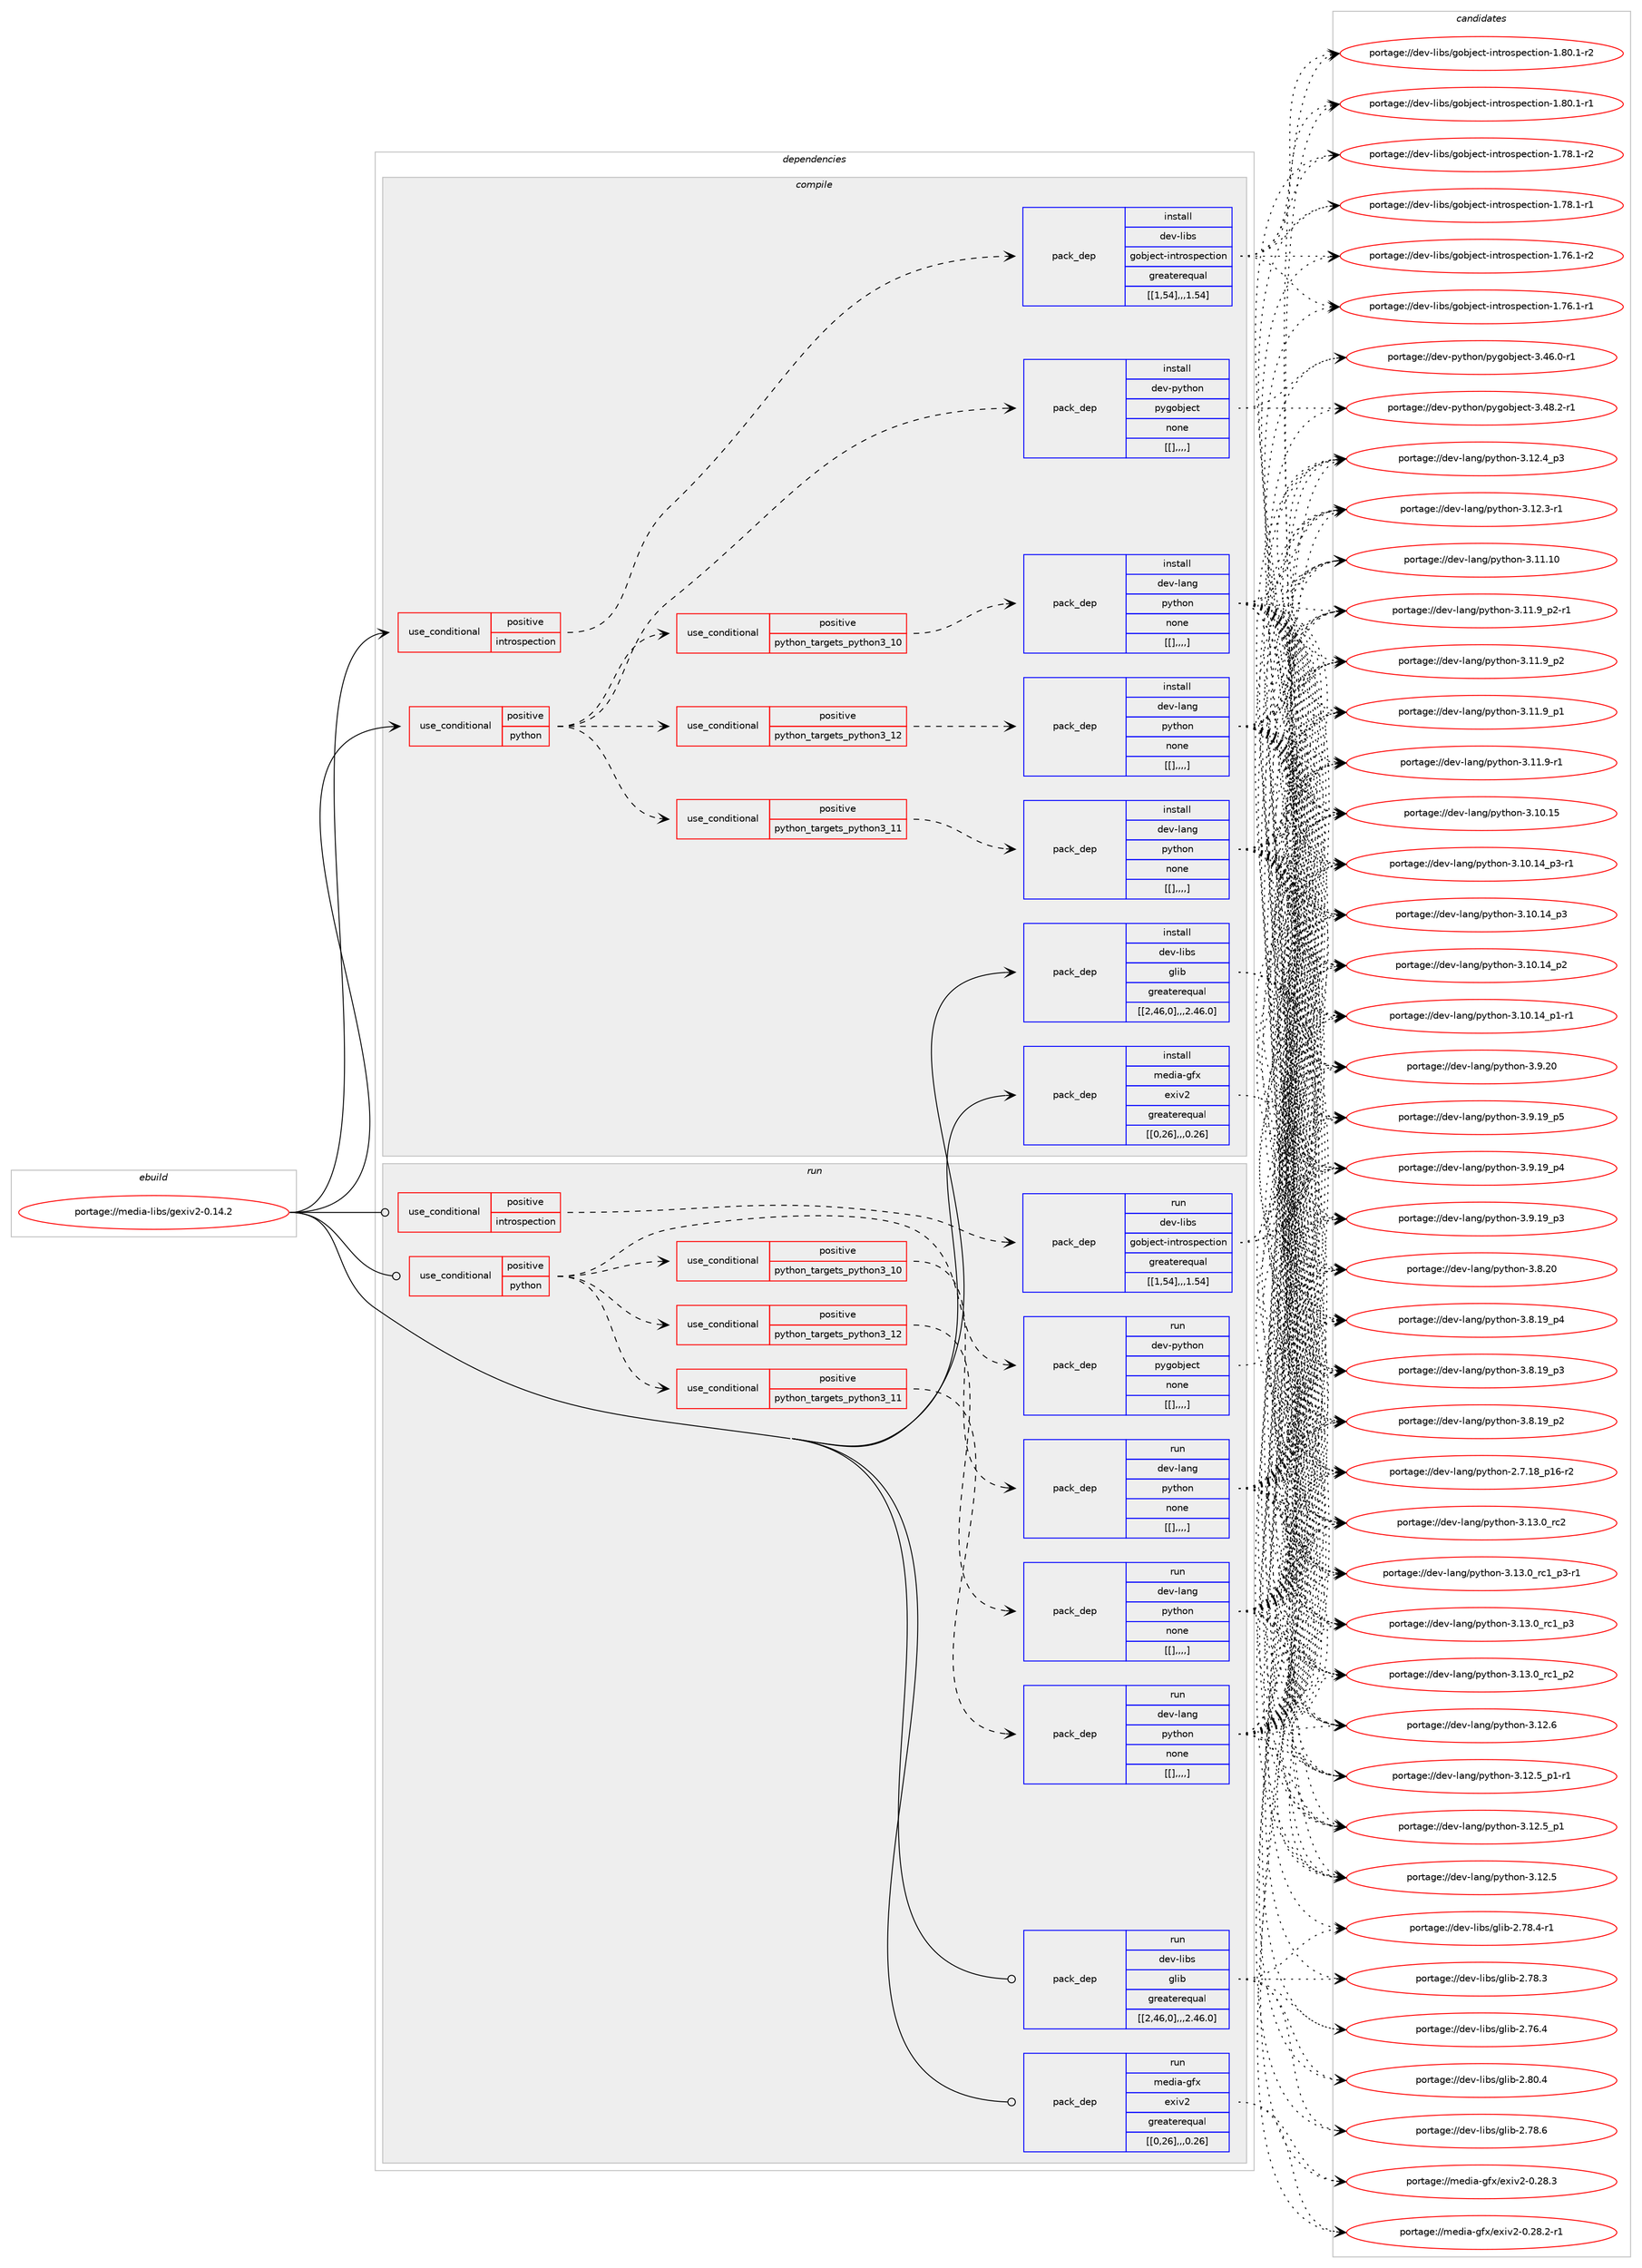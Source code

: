 digraph prolog {

# *************
# Graph options
# *************

newrank=true;
concentrate=true;
compound=true;
graph [rankdir=LR,fontname=Helvetica,fontsize=10,ranksep=1.5];#, ranksep=2.5, nodesep=0.2];
edge  [arrowhead=vee];
node  [fontname=Helvetica,fontsize=10];

# **********
# The ebuild
# **********

subgraph cluster_leftcol {
color=gray;
label=<<i>ebuild</i>>;
id [label="portage://media-libs/gexiv2-0.14.2", color=red, width=4, href="../media-libs/gexiv2-0.14.2.svg"];
}

# ****************
# The dependencies
# ****************

subgraph cluster_midcol {
color=gray;
label=<<i>dependencies</i>>;
subgraph cluster_compile {
fillcolor="#eeeeee";
style=filled;
label=<<i>compile</i>>;
subgraph cond78211 {
dependency313059 [label=<<TABLE BORDER="0" CELLBORDER="1" CELLSPACING="0" CELLPADDING="4"><TR><TD ROWSPAN="3" CELLPADDING="10">use_conditional</TD></TR><TR><TD>positive</TD></TR><TR><TD>introspection</TD></TR></TABLE>>, shape=none, color=red];
subgraph pack232325 {
dependency313060 [label=<<TABLE BORDER="0" CELLBORDER="1" CELLSPACING="0" CELLPADDING="4" WIDTH="220"><TR><TD ROWSPAN="6" CELLPADDING="30">pack_dep</TD></TR><TR><TD WIDTH="110">install</TD></TR><TR><TD>dev-libs</TD></TR><TR><TD>gobject-introspection</TD></TR><TR><TD>greaterequal</TD></TR><TR><TD>[[1,54],,,1.54]</TD></TR></TABLE>>, shape=none, color=blue];
}
dependency313059:e -> dependency313060:w [weight=20,style="dashed",arrowhead="vee"];
}
id:e -> dependency313059:w [weight=20,style="solid",arrowhead="vee"];
subgraph cond78212 {
dependency313061 [label=<<TABLE BORDER="0" CELLBORDER="1" CELLSPACING="0" CELLPADDING="4"><TR><TD ROWSPAN="3" CELLPADDING="10">use_conditional</TD></TR><TR><TD>positive</TD></TR><TR><TD>python</TD></TR></TABLE>>, shape=none, color=red];
subgraph cond78213 {
dependency313062 [label=<<TABLE BORDER="0" CELLBORDER="1" CELLSPACING="0" CELLPADDING="4"><TR><TD ROWSPAN="3" CELLPADDING="10">use_conditional</TD></TR><TR><TD>positive</TD></TR><TR><TD>python_targets_python3_10</TD></TR></TABLE>>, shape=none, color=red];
subgraph pack232326 {
dependency313063 [label=<<TABLE BORDER="0" CELLBORDER="1" CELLSPACING="0" CELLPADDING="4" WIDTH="220"><TR><TD ROWSPAN="6" CELLPADDING="30">pack_dep</TD></TR><TR><TD WIDTH="110">install</TD></TR><TR><TD>dev-lang</TD></TR><TR><TD>python</TD></TR><TR><TD>none</TD></TR><TR><TD>[[],,,,]</TD></TR></TABLE>>, shape=none, color=blue];
}
dependency313062:e -> dependency313063:w [weight=20,style="dashed",arrowhead="vee"];
}
dependency313061:e -> dependency313062:w [weight=20,style="dashed",arrowhead="vee"];
subgraph cond78214 {
dependency313064 [label=<<TABLE BORDER="0" CELLBORDER="1" CELLSPACING="0" CELLPADDING="4"><TR><TD ROWSPAN="3" CELLPADDING="10">use_conditional</TD></TR><TR><TD>positive</TD></TR><TR><TD>python_targets_python3_11</TD></TR></TABLE>>, shape=none, color=red];
subgraph pack232327 {
dependency313065 [label=<<TABLE BORDER="0" CELLBORDER="1" CELLSPACING="0" CELLPADDING="4" WIDTH="220"><TR><TD ROWSPAN="6" CELLPADDING="30">pack_dep</TD></TR><TR><TD WIDTH="110">install</TD></TR><TR><TD>dev-lang</TD></TR><TR><TD>python</TD></TR><TR><TD>none</TD></TR><TR><TD>[[],,,,]</TD></TR></TABLE>>, shape=none, color=blue];
}
dependency313064:e -> dependency313065:w [weight=20,style="dashed",arrowhead="vee"];
}
dependency313061:e -> dependency313064:w [weight=20,style="dashed",arrowhead="vee"];
subgraph cond78215 {
dependency313066 [label=<<TABLE BORDER="0" CELLBORDER="1" CELLSPACING="0" CELLPADDING="4"><TR><TD ROWSPAN="3" CELLPADDING="10">use_conditional</TD></TR><TR><TD>positive</TD></TR><TR><TD>python_targets_python3_12</TD></TR></TABLE>>, shape=none, color=red];
subgraph pack232328 {
dependency313067 [label=<<TABLE BORDER="0" CELLBORDER="1" CELLSPACING="0" CELLPADDING="4" WIDTH="220"><TR><TD ROWSPAN="6" CELLPADDING="30">pack_dep</TD></TR><TR><TD WIDTH="110">install</TD></TR><TR><TD>dev-lang</TD></TR><TR><TD>python</TD></TR><TR><TD>none</TD></TR><TR><TD>[[],,,,]</TD></TR></TABLE>>, shape=none, color=blue];
}
dependency313066:e -> dependency313067:w [weight=20,style="dashed",arrowhead="vee"];
}
dependency313061:e -> dependency313066:w [weight=20,style="dashed",arrowhead="vee"];
subgraph pack232329 {
dependency313068 [label=<<TABLE BORDER="0" CELLBORDER="1" CELLSPACING="0" CELLPADDING="4" WIDTH="220"><TR><TD ROWSPAN="6" CELLPADDING="30">pack_dep</TD></TR><TR><TD WIDTH="110">install</TD></TR><TR><TD>dev-python</TD></TR><TR><TD>pygobject</TD></TR><TR><TD>none</TD></TR><TR><TD>[[],,,,]</TD></TR></TABLE>>, shape=none, color=blue];
}
dependency313061:e -> dependency313068:w [weight=20,style="dashed",arrowhead="vee"];
}
id:e -> dependency313061:w [weight=20,style="solid",arrowhead="vee"];
subgraph pack232330 {
dependency313069 [label=<<TABLE BORDER="0" CELLBORDER="1" CELLSPACING="0" CELLPADDING="4" WIDTH="220"><TR><TD ROWSPAN="6" CELLPADDING="30">pack_dep</TD></TR><TR><TD WIDTH="110">install</TD></TR><TR><TD>dev-libs</TD></TR><TR><TD>glib</TD></TR><TR><TD>greaterequal</TD></TR><TR><TD>[[2,46,0],,,2.46.0]</TD></TR></TABLE>>, shape=none, color=blue];
}
id:e -> dependency313069:w [weight=20,style="solid",arrowhead="vee"];
subgraph pack232331 {
dependency313070 [label=<<TABLE BORDER="0" CELLBORDER="1" CELLSPACING="0" CELLPADDING="4" WIDTH="220"><TR><TD ROWSPAN="6" CELLPADDING="30">pack_dep</TD></TR><TR><TD WIDTH="110">install</TD></TR><TR><TD>media-gfx</TD></TR><TR><TD>exiv2</TD></TR><TR><TD>greaterequal</TD></TR><TR><TD>[[0,26],,,0.26]</TD></TR></TABLE>>, shape=none, color=blue];
}
id:e -> dependency313070:w [weight=20,style="solid",arrowhead="vee"];
}
subgraph cluster_compileandrun {
fillcolor="#eeeeee";
style=filled;
label=<<i>compile and run</i>>;
}
subgraph cluster_run {
fillcolor="#eeeeee";
style=filled;
label=<<i>run</i>>;
subgraph cond78216 {
dependency313071 [label=<<TABLE BORDER="0" CELLBORDER="1" CELLSPACING="0" CELLPADDING="4"><TR><TD ROWSPAN="3" CELLPADDING="10">use_conditional</TD></TR><TR><TD>positive</TD></TR><TR><TD>introspection</TD></TR></TABLE>>, shape=none, color=red];
subgraph pack232332 {
dependency313072 [label=<<TABLE BORDER="0" CELLBORDER="1" CELLSPACING="0" CELLPADDING="4" WIDTH="220"><TR><TD ROWSPAN="6" CELLPADDING="30">pack_dep</TD></TR><TR><TD WIDTH="110">run</TD></TR><TR><TD>dev-libs</TD></TR><TR><TD>gobject-introspection</TD></TR><TR><TD>greaterequal</TD></TR><TR><TD>[[1,54],,,1.54]</TD></TR></TABLE>>, shape=none, color=blue];
}
dependency313071:e -> dependency313072:w [weight=20,style="dashed",arrowhead="vee"];
}
id:e -> dependency313071:w [weight=20,style="solid",arrowhead="odot"];
subgraph cond78217 {
dependency313073 [label=<<TABLE BORDER="0" CELLBORDER="1" CELLSPACING="0" CELLPADDING="4"><TR><TD ROWSPAN="3" CELLPADDING="10">use_conditional</TD></TR><TR><TD>positive</TD></TR><TR><TD>python</TD></TR></TABLE>>, shape=none, color=red];
subgraph cond78218 {
dependency313074 [label=<<TABLE BORDER="0" CELLBORDER="1" CELLSPACING="0" CELLPADDING="4"><TR><TD ROWSPAN="3" CELLPADDING="10">use_conditional</TD></TR><TR><TD>positive</TD></TR><TR><TD>python_targets_python3_10</TD></TR></TABLE>>, shape=none, color=red];
subgraph pack232333 {
dependency313075 [label=<<TABLE BORDER="0" CELLBORDER="1" CELLSPACING="0" CELLPADDING="4" WIDTH="220"><TR><TD ROWSPAN="6" CELLPADDING="30">pack_dep</TD></TR><TR><TD WIDTH="110">run</TD></TR><TR><TD>dev-lang</TD></TR><TR><TD>python</TD></TR><TR><TD>none</TD></TR><TR><TD>[[],,,,]</TD></TR></TABLE>>, shape=none, color=blue];
}
dependency313074:e -> dependency313075:w [weight=20,style="dashed",arrowhead="vee"];
}
dependency313073:e -> dependency313074:w [weight=20,style="dashed",arrowhead="vee"];
subgraph cond78219 {
dependency313076 [label=<<TABLE BORDER="0" CELLBORDER="1" CELLSPACING="0" CELLPADDING="4"><TR><TD ROWSPAN="3" CELLPADDING="10">use_conditional</TD></TR><TR><TD>positive</TD></TR><TR><TD>python_targets_python3_11</TD></TR></TABLE>>, shape=none, color=red];
subgraph pack232334 {
dependency313077 [label=<<TABLE BORDER="0" CELLBORDER="1" CELLSPACING="0" CELLPADDING="4" WIDTH="220"><TR><TD ROWSPAN="6" CELLPADDING="30">pack_dep</TD></TR><TR><TD WIDTH="110">run</TD></TR><TR><TD>dev-lang</TD></TR><TR><TD>python</TD></TR><TR><TD>none</TD></TR><TR><TD>[[],,,,]</TD></TR></TABLE>>, shape=none, color=blue];
}
dependency313076:e -> dependency313077:w [weight=20,style="dashed",arrowhead="vee"];
}
dependency313073:e -> dependency313076:w [weight=20,style="dashed",arrowhead="vee"];
subgraph cond78220 {
dependency313078 [label=<<TABLE BORDER="0" CELLBORDER="1" CELLSPACING="0" CELLPADDING="4"><TR><TD ROWSPAN="3" CELLPADDING="10">use_conditional</TD></TR><TR><TD>positive</TD></TR><TR><TD>python_targets_python3_12</TD></TR></TABLE>>, shape=none, color=red];
subgraph pack232335 {
dependency313079 [label=<<TABLE BORDER="0" CELLBORDER="1" CELLSPACING="0" CELLPADDING="4" WIDTH="220"><TR><TD ROWSPAN="6" CELLPADDING="30">pack_dep</TD></TR><TR><TD WIDTH="110">run</TD></TR><TR><TD>dev-lang</TD></TR><TR><TD>python</TD></TR><TR><TD>none</TD></TR><TR><TD>[[],,,,]</TD></TR></TABLE>>, shape=none, color=blue];
}
dependency313078:e -> dependency313079:w [weight=20,style="dashed",arrowhead="vee"];
}
dependency313073:e -> dependency313078:w [weight=20,style="dashed",arrowhead="vee"];
subgraph pack232336 {
dependency313080 [label=<<TABLE BORDER="0" CELLBORDER="1" CELLSPACING="0" CELLPADDING="4" WIDTH="220"><TR><TD ROWSPAN="6" CELLPADDING="30">pack_dep</TD></TR><TR><TD WIDTH="110">run</TD></TR><TR><TD>dev-python</TD></TR><TR><TD>pygobject</TD></TR><TR><TD>none</TD></TR><TR><TD>[[],,,,]</TD></TR></TABLE>>, shape=none, color=blue];
}
dependency313073:e -> dependency313080:w [weight=20,style="dashed",arrowhead="vee"];
}
id:e -> dependency313073:w [weight=20,style="solid",arrowhead="odot"];
subgraph pack232337 {
dependency313081 [label=<<TABLE BORDER="0" CELLBORDER="1" CELLSPACING="0" CELLPADDING="4" WIDTH="220"><TR><TD ROWSPAN="6" CELLPADDING="30">pack_dep</TD></TR><TR><TD WIDTH="110">run</TD></TR><TR><TD>dev-libs</TD></TR><TR><TD>glib</TD></TR><TR><TD>greaterequal</TD></TR><TR><TD>[[2,46,0],,,2.46.0]</TD></TR></TABLE>>, shape=none, color=blue];
}
id:e -> dependency313081:w [weight=20,style="solid",arrowhead="odot"];
subgraph pack232338 {
dependency313082 [label=<<TABLE BORDER="0" CELLBORDER="1" CELLSPACING="0" CELLPADDING="4" WIDTH="220"><TR><TD ROWSPAN="6" CELLPADDING="30">pack_dep</TD></TR><TR><TD WIDTH="110">run</TD></TR><TR><TD>media-gfx</TD></TR><TR><TD>exiv2</TD></TR><TR><TD>greaterequal</TD></TR><TR><TD>[[0,26],,,0.26]</TD></TR></TABLE>>, shape=none, color=blue];
}
id:e -> dependency313082:w [weight=20,style="solid",arrowhead="odot"];
}
}

# **************
# The candidates
# **************

subgraph cluster_choices {
rank=same;
color=gray;
label=<<i>candidates</i>>;

subgraph choice232325 {
color=black;
nodesep=1;
choice10010111845108105981154710311198106101991164510511011611411111511210199116105111110454946564846494511450 [label="portage://dev-libs/gobject-introspection-1.80.1-r2", color=red, width=4,href="../dev-libs/gobject-introspection-1.80.1-r2.svg"];
choice10010111845108105981154710311198106101991164510511011611411111511210199116105111110454946564846494511449 [label="portage://dev-libs/gobject-introspection-1.80.1-r1", color=red, width=4,href="../dev-libs/gobject-introspection-1.80.1-r1.svg"];
choice10010111845108105981154710311198106101991164510511011611411111511210199116105111110454946555646494511450 [label="portage://dev-libs/gobject-introspection-1.78.1-r2", color=red, width=4,href="../dev-libs/gobject-introspection-1.78.1-r2.svg"];
choice10010111845108105981154710311198106101991164510511011611411111511210199116105111110454946555646494511449 [label="portage://dev-libs/gobject-introspection-1.78.1-r1", color=red, width=4,href="../dev-libs/gobject-introspection-1.78.1-r1.svg"];
choice10010111845108105981154710311198106101991164510511011611411111511210199116105111110454946555446494511450 [label="portage://dev-libs/gobject-introspection-1.76.1-r2", color=red, width=4,href="../dev-libs/gobject-introspection-1.76.1-r2.svg"];
choice10010111845108105981154710311198106101991164510511011611411111511210199116105111110454946555446494511449 [label="portage://dev-libs/gobject-introspection-1.76.1-r1", color=red, width=4,href="../dev-libs/gobject-introspection-1.76.1-r1.svg"];
dependency313060:e -> choice10010111845108105981154710311198106101991164510511011611411111511210199116105111110454946564846494511450:w [style=dotted,weight="100"];
dependency313060:e -> choice10010111845108105981154710311198106101991164510511011611411111511210199116105111110454946564846494511449:w [style=dotted,weight="100"];
dependency313060:e -> choice10010111845108105981154710311198106101991164510511011611411111511210199116105111110454946555646494511450:w [style=dotted,weight="100"];
dependency313060:e -> choice10010111845108105981154710311198106101991164510511011611411111511210199116105111110454946555646494511449:w [style=dotted,weight="100"];
dependency313060:e -> choice10010111845108105981154710311198106101991164510511011611411111511210199116105111110454946555446494511450:w [style=dotted,weight="100"];
dependency313060:e -> choice10010111845108105981154710311198106101991164510511011611411111511210199116105111110454946555446494511449:w [style=dotted,weight="100"];
}
subgraph choice232326 {
color=black;
nodesep=1;
choice10010111845108971101034711212111610411111045514649514648951149950 [label="portage://dev-lang/python-3.13.0_rc2", color=red, width=4,href="../dev-lang/python-3.13.0_rc2.svg"];
choice1001011184510897110103471121211161041111104551464951464895114994995112514511449 [label="portage://dev-lang/python-3.13.0_rc1_p3-r1", color=red, width=4,href="../dev-lang/python-3.13.0_rc1_p3-r1.svg"];
choice100101118451089711010347112121116104111110455146495146489511499499511251 [label="portage://dev-lang/python-3.13.0_rc1_p3", color=red, width=4,href="../dev-lang/python-3.13.0_rc1_p3.svg"];
choice100101118451089711010347112121116104111110455146495146489511499499511250 [label="portage://dev-lang/python-3.13.0_rc1_p2", color=red, width=4,href="../dev-lang/python-3.13.0_rc1_p2.svg"];
choice10010111845108971101034711212111610411111045514649504654 [label="portage://dev-lang/python-3.12.6", color=red, width=4,href="../dev-lang/python-3.12.6.svg"];
choice1001011184510897110103471121211161041111104551464950465395112494511449 [label="portage://dev-lang/python-3.12.5_p1-r1", color=red, width=4,href="../dev-lang/python-3.12.5_p1-r1.svg"];
choice100101118451089711010347112121116104111110455146495046539511249 [label="portage://dev-lang/python-3.12.5_p1", color=red, width=4,href="../dev-lang/python-3.12.5_p1.svg"];
choice10010111845108971101034711212111610411111045514649504653 [label="portage://dev-lang/python-3.12.5", color=red, width=4,href="../dev-lang/python-3.12.5.svg"];
choice100101118451089711010347112121116104111110455146495046529511251 [label="portage://dev-lang/python-3.12.4_p3", color=red, width=4,href="../dev-lang/python-3.12.4_p3.svg"];
choice100101118451089711010347112121116104111110455146495046514511449 [label="portage://dev-lang/python-3.12.3-r1", color=red, width=4,href="../dev-lang/python-3.12.3-r1.svg"];
choice1001011184510897110103471121211161041111104551464949464948 [label="portage://dev-lang/python-3.11.10", color=red, width=4,href="../dev-lang/python-3.11.10.svg"];
choice1001011184510897110103471121211161041111104551464949465795112504511449 [label="portage://dev-lang/python-3.11.9_p2-r1", color=red, width=4,href="../dev-lang/python-3.11.9_p2-r1.svg"];
choice100101118451089711010347112121116104111110455146494946579511250 [label="portage://dev-lang/python-3.11.9_p2", color=red, width=4,href="../dev-lang/python-3.11.9_p2.svg"];
choice100101118451089711010347112121116104111110455146494946579511249 [label="portage://dev-lang/python-3.11.9_p1", color=red, width=4,href="../dev-lang/python-3.11.9_p1.svg"];
choice100101118451089711010347112121116104111110455146494946574511449 [label="portage://dev-lang/python-3.11.9-r1", color=red, width=4,href="../dev-lang/python-3.11.9-r1.svg"];
choice1001011184510897110103471121211161041111104551464948464953 [label="portage://dev-lang/python-3.10.15", color=red, width=4,href="../dev-lang/python-3.10.15.svg"];
choice100101118451089711010347112121116104111110455146494846495295112514511449 [label="portage://dev-lang/python-3.10.14_p3-r1", color=red, width=4,href="../dev-lang/python-3.10.14_p3-r1.svg"];
choice10010111845108971101034711212111610411111045514649484649529511251 [label="portage://dev-lang/python-3.10.14_p3", color=red, width=4,href="../dev-lang/python-3.10.14_p3.svg"];
choice10010111845108971101034711212111610411111045514649484649529511250 [label="portage://dev-lang/python-3.10.14_p2", color=red, width=4,href="../dev-lang/python-3.10.14_p2.svg"];
choice100101118451089711010347112121116104111110455146494846495295112494511449 [label="portage://dev-lang/python-3.10.14_p1-r1", color=red, width=4,href="../dev-lang/python-3.10.14_p1-r1.svg"];
choice10010111845108971101034711212111610411111045514657465048 [label="portage://dev-lang/python-3.9.20", color=red, width=4,href="../dev-lang/python-3.9.20.svg"];
choice100101118451089711010347112121116104111110455146574649579511253 [label="portage://dev-lang/python-3.9.19_p5", color=red, width=4,href="../dev-lang/python-3.9.19_p5.svg"];
choice100101118451089711010347112121116104111110455146574649579511252 [label="portage://dev-lang/python-3.9.19_p4", color=red, width=4,href="../dev-lang/python-3.9.19_p4.svg"];
choice100101118451089711010347112121116104111110455146574649579511251 [label="portage://dev-lang/python-3.9.19_p3", color=red, width=4,href="../dev-lang/python-3.9.19_p3.svg"];
choice10010111845108971101034711212111610411111045514656465048 [label="portage://dev-lang/python-3.8.20", color=red, width=4,href="../dev-lang/python-3.8.20.svg"];
choice100101118451089711010347112121116104111110455146564649579511252 [label="portage://dev-lang/python-3.8.19_p4", color=red, width=4,href="../dev-lang/python-3.8.19_p4.svg"];
choice100101118451089711010347112121116104111110455146564649579511251 [label="portage://dev-lang/python-3.8.19_p3", color=red, width=4,href="../dev-lang/python-3.8.19_p3.svg"];
choice100101118451089711010347112121116104111110455146564649579511250 [label="portage://dev-lang/python-3.8.19_p2", color=red, width=4,href="../dev-lang/python-3.8.19_p2.svg"];
choice100101118451089711010347112121116104111110455046554649569511249544511450 [label="portage://dev-lang/python-2.7.18_p16-r2", color=red, width=4,href="../dev-lang/python-2.7.18_p16-r2.svg"];
dependency313063:e -> choice10010111845108971101034711212111610411111045514649514648951149950:w [style=dotted,weight="100"];
dependency313063:e -> choice1001011184510897110103471121211161041111104551464951464895114994995112514511449:w [style=dotted,weight="100"];
dependency313063:e -> choice100101118451089711010347112121116104111110455146495146489511499499511251:w [style=dotted,weight="100"];
dependency313063:e -> choice100101118451089711010347112121116104111110455146495146489511499499511250:w [style=dotted,weight="100"];
dependency313063:e -> choice10010111845108971101034711212111610411111045514649504654:w [style=dotted,weight="100"];
dependency313063:e -> choice1001011184510897110103471121211161041111104551464950465395112494511449:w [style=dotted,weight="100"];
dependency313063:e -> choice100101118451089711010347112121116104111110455146495046539511249:w [style=dotted,weight="100"];
dependency313063:e -> choice10010111845108971101034711212111610411111045514649504653:w [style=dotted,weight="100"];
dependency313063:e -> choice100101118451089711010347112121116104111110455146495046529511251:w [style=dotted,weight="100"];
dependency313063:e -> choice100101118451089711010347112121116104111110455146495046514511449:w [style=dotted,weight="100"];
dependency313063:e -> choice1001011184510897110103471121211161041111104551464949464948:w [style=dotted,weight="100"];
dependency313063:e -> choice1001011184510897110103471121211161041111104551464949465795112504511449:w [style=dotted,weight="100"];
dependency313063:e -> choice100101118451089711010347112121116104111110455146494946579511250:w [style=dotted,weight="100"];
dependency313063:e -> choice100101118451089711010347112121116104111110455146494946579511249:w [style=dotted,weight="100"];
dependency313063:e -> choice100101118451089711010347112121116104111110455146494946574511449:w [style=dotted,weight="100"];
dependency313063:e -> choice1001011184510897110103471121211161041111104551464948464953:w [style=dotted,weight="100"];
dependency313063:e -> choice100101118451089711010347112121116104111110455146494846495295112514511449:w [style=dotted,weight="100"];
dependency313063:e -> choice10010111845108971101034711212111610411111045514649484649529511251:w [style=dotted,weight="100"];
dependency313063:e -> choice10010111845108971101034711212111610411111045514649484649529511250:w [style=dotted,weight="100"];
dependency313063:e -> choice100101118451089711010347112121116104111110455146494846495295112494511449:w [style=dotted,weight="100"];
dependency313063:e -> choice10010111845108971101034711212111610411111045514657465048:w [style=dotted,weight="100"];
dependency313063:e -> choice100101118451089711010347112121116104111110455146574649579511253:w [style=dotted,weight="100"];
dependency313063:e -> choice100101118451089711010347112121116104111110455146574649579511252:w [style=dotted,weight="100"];
dependency313063:e -> choice100101118451089711010347112121116104111110455146574649579511251:w [style=dotted,weight="100"];
dependency313063:e -> choice10010111845108971101034711212111610411111045514656465048:w [style=dotted,weight="100"];
dependency313063:e -> choice100101118451089711010347112121116104111110455146564649579511252:w [style=dotted,weight="100"];
dependency313063:e -> choice100101118451089711010347112121116104111110455146564649579511251:w [style=dotted,weight="100"];
dependency313063:e -> choice100101118451089711010347112121116104111110455146564649579511250:w [style=dotted,weight="100"];
dependency313063:e -> choice100101118451089711010347112121116104111110455046554649569511249544511450:w [style=dotted,weight="100"];
}
subgraph choice232327 {
color=black;
nodesep=1;
choice10010111845108971101034711212111610411111045514649514648951149950 [label="portage://dev-lang/python-3.13.0_rc2", color=red, width=4,href="../dev-lang/python-3.13.0_rc2.svg"];
choice1001011184510897110103471121211161041111104551464951464895114994995112514511449 [label="portage://dev-lang/python-3.13.0_rc1_p3-r1", color=red, width=4,href="../dev-lang/python-3.13.0_rc1_p3-r1.svg"];
choice100101118451089711010347112121116104111110455146495146489511499499511251 [label="portage://dev-lang/python-3.13.0_rc1_p3", color=red, width=4,href="../dev-lang/python-3.13.0_rc1_p3.svg"];
choice100101118451089711010347112121116104111110455146495146489511499499511250 [label="portage://dev-lang/python-3.13.0_rc1_p2", color=red, width=4,href="../dev-lang/python-3.13.0_rc1_p2.svg"];
choice10010111845108971101034711212111610411111045514649504654 [label="portage://dev-lang/python-3.12.6", color=red, width=4,href="../dev-lang/python-3.12.6.svg"];
choice1001011184510897110103471121211161041111104551464950465395112494511449 [label="portage://dev-lang/python-3.12.5_p1-r1", color=red, width=4,href="../dev-lang/python-3.12.5_p1-r1.svg"];
choice100101118451089711010347112121116104111110455146495046539511249 [label="portage://dev-lang/python-3.12.5_p1", color=red, width=4,href="../dev-lang/python-3.12.5_p1.svg"];
choice10010111845108971101034711212111610411111045514649504653 [label="portage://dev-lang/python-3.12.5", color=red, width=4,href="../dev-lang/python-3.12.5.svg"];
choice100101118451089711010347112121116104111110455146495046529511251 [label="portage://dev-lang/python-3.12.4_p3", color=red, width=4,href="../dev-lang/python-3.12.4_p3.svg"];
choice100101118451089711010347112121116104111110455146495046514511449 [label="portage://dev-lang/python-3.12.3-r1", color=red, width=4,href="../dev-lang/python-3.12.3-r1.svg"];
choice1001011184510897110103471121211161041111104551464949464948 [label="portage://dev-lang/python-3.11.10", color=red, width=4,href="../dev-lang/python-3.11.10.svg"];
choice1001011184510897110103471121211161041111104551464949465795112504511449 [label="portage://dev-lang/python-3.11.9_p2-r1", color=red, width=4,href="../dev-lang/python-3.11.9_p2-r1.svg"];
choice100101118451089711010347112121116104111110455146494946579511250 [label="portage://dev-lang/python-3.11.9_p2", color=red, width=4,href="../dev-lang/python-3.11.9_p2.svg"];
choice100101118451089711010347112121116104111110455146494946579511249 [label="portage://dev-lang/python-3.11.9_p1", color=red, width=4,href="../dev-lang/python-3.11.9_p1.svg"];
choice100101118451089711010347112121116104111110455146494946574511449 [label="portage://dev-lang/python-3.11.9-r1", color=red, width=4,href="../dev-lang/python-3.11.9-r1.svg"];
choice1001011184510897110103471121211161041111104551464948464953 [label="portage://dev-lang/python-3.10.15", color=red, width=4,href="../dev-lang/python-3.10.15.svg"];
choice100101118451089711010347112121116104111110455146494846495295112514511449 [label="portage://dev-lang/python-3.10.14_p3-r1", color=red, width=4,href="../dev-lang/python-3.10.14_p3-r1.svg"];
choice10010111845108971101034711212111610411111045514649484649529511251 [label="portage://dev-lang/python-3.10.14_p3", color=red, width=4,href="../dev-lang/python-3.10.14_p3.svg"];
choice10010111845108971101034711212111610411111045514649484649529511250 [label="portage://dev-lang/python-3.10.14_p2", color=red, width=4,href="../dev-lang/python-3.10.14_p2.svg"];
choice100101118451089711010347112121116104111110455146494846495295112494511449 [label="portage://dev-lang/python-3.10.14_p1-r1", color=red, width=4,href="../dev-lang/python-3.10.14_p1-r1.svg"];
choice10010111845108971101034711212111610411111045514657465048 [label="portage://dev-lang/python-3.9.20", color=red, width=4,href="../dev-lang/python-3.9.20.svg"];
choice100101118451089711010347112121116104111110455146574649579511253 [label="portage://dev-lang/python-3.9.19_p5", color=red, width=4,href="../dev-lang/python-3.9.19_p5.svg"];
choice100101118451089711010347112121116104111110455146574649579511252 [label="portage://dev-lang/python-3.9.19_p4", color=red, width=4,href="../dev-lang/python-3.9.19_p4.svg"];
choice100101118451089711010347112121116104111110455146574649579511251 [label="portage://dev-lang/python-3.9.19_p3", color=red, width=4,href="../dev-lang/python-3.9.19_p3.svg"];
choice10010111845108971101034711212111610411111045514656465048 [label="portage://dev-lang/python-3.8.20", color=red, width=4,href="../dev-lang/python-3.8.20.svg"];
choice100101118451089711010347112121116104111110455146564649579511252 [label="portage://dev-lang/python-3.8.19_p4", color=red, width=4,href="../dev-lang/python-3.8.19_p4.svg"];
choice100101118451089711010347112121116104111110455146564649579511251 [label="portage://dev-lang/python-3.8.19_p3", color=red, width=4,href="../dev-lang/python-3.8.19_p3.svg"];
choice100101118451089711010347112121116104111110455146564649579511250 [label="portage://dev-lang/python-3.8.19_p2", color=red, width=4,href="../dev-lang/python-3.8.19_p2.svg"];
choice100101118451089711010347112121116104111110455046554649569511249544511450 [label="portage://dev-lang/python-2.7.18_p16-r2", color=red, width=4,href="../dev-lang/python-2.7.18_p16-r2.svg"];
dependency313065:e -> choice10010111845108971101034711212111610411111045514649514648951149950:w [style=dotted,weight="100"];
dependency313065:e -> choice1001011184510897110103471121211161041111104551464951464895114994995112514511449:w [style=dotted,weight="100"];
dependency313065:e -> choice100101118451089711010347112121116104111110455146495146489511499499511251:w [style=dotted,weight="100"];
dependency313065:e -> choice100101118451089711010347112121116104111110455146495146489511499499511250:w [style=dotted,weight="100"];
dependency313065:e -> choice10010111845108971101034711212111610411111045514649504654:w [style=dotted,weight="100"];
dependency313065:e -> choice1001011184510897110103471121211161041111104551464950465395112494511449:w [style=dotted,weight="100"];
dependency313065:e -> choice100101118451089711010347112121116104111110455146495046539511249:w [style=dotted,weight="100"];
dependency313065:e -> choice10010111845108971101034711212111610411111045514649504653:w [style=dotted,weight="100"];
dependency313065:e -> choice100101118451089711010347112121116104111110455146495046529511251:w [style=dotted,weight="100"];
dependency313065:e -> choice100101118451089711010347112121116104111110455146495046514511449:w [style=dotted,weight="100"];
dependency313065:e -> choice1001011184510897110103471121211161041111104551464949464948:w [style=dotted,weight="100"];
dependency313065:e -> choice1001011184510897110103471121211161041111104551464949465795112504511449:w [style=dotted,weight="100"];
dependency313065:e -> choice100101118451089711010347112121116104111110455146494946579511250:w [style=dotted,weight="100"];
dependency313065:e -> choice100101118451089711010347112121116104111110455146494946579511249:w [style=dotted,weight="100"];
dependency313065:e -> choice100101118451089711010347112121116104111110455146494946574511449:w [style=dotted,weight="100"];
dependency313065:e -> choice1001011184510897110103471121211161041111104551464948464953:w [style=dotted,weight="100"];
dependency313065:e -> choice100101118451089711010347112121116104111110455146494846495295112514511449:w [style=dotted,weight="100"];
dependency313065:e -> choice10010111845108971101034711212111610411111045514649484649529511251:w [style=dotted,weight="100"];
dependency313065:e -> choice10010111845108971101034711212111610411111045514649484649529511250:w [style=dotted,weight="100"];
dependency313065:e -> choice100101118451089711010347112121116104111110455146494846495295112494511449:w [style=dotted,weight="100"];
dependency313065:e -> choice10010111845108971101034711212111610411111045514657465048:w [style=dotted,weight="100"];
dependency313065:e -> choice100101118451089711010347112121116104111110455146574649579511253:w [style=dotted,weight="100"];
dependency313065:e -> choice100101118451089711010347112121116104111110455146574649579511252:w [style=dotted,weight="100"];
dependency313065:e -> choice100101118451089711010347112121116104111110455146574649579511251:w [style=dotted,weight="100"];
dependency313065:e -> choice10010111845108971101034711212111610411111045514656465048:w [style=dotted,weight="100"];
dependency313065:e -> choice100101118451089711010347112121116104111110455146564649579511252:w [style=dotted,weight="100"];
dependency313065:e -> choice100101118451089711010347112121116104111110455146564649579511251:w [style=dotted,weight="100"];
dependency313065:e -> choice100101118451089711010347112121116104111110455146564649579511250:w [style=dotted,weight="100"];
dependency313065:e -> choice100101118451089711010347112121116104111110455046554649569511249544511450:w [style=dotted,weight="100"];
}
subgraph choice232328 {
color=black;
nodesep=1;
choice10010111845108971101034711212111610411111045514649514648951149950 [label="portage://dev-lang/python-3.13.0_rc2", color=red, width=4,href="../dev-lang/python-3.13.0_rc2.svg"];
choice1001011184510897110103471121211161041111104551464951464895114994995112514511449 [label="portage://dev-lang/python-3.13.0_rc1_p3-r1", color=red, width=4,href="../dev-lang/python-3.13.0_rc1_p3-r1.svg"];
choice100101118451089711010347112121116104111110455146495146489511499499511251 [label="portage://dev-lang/python-3.13.0_rc1_p3", color=red, width=4,href="../dev-lang/python-3.13.0_rc1_p3.svg"];
choice100101118451089711010347112121116104111110455146495146489511499499511250 [label="portage://dev-lang/python-3.13.0_rc1_p2", color=red, width=4,href="../dev-lang/python-3.13.0_rc1_p2.svg"];
choice10010111845108971101034711212111610411111045514649504654 [label="portage://dev-lang/python-3.12.6", color=red, width=4,href="../dev-lang/python-3.12.6.svg"];
choice1001011184510897110103471121211161041111104551464950465395112494511449 [label="portage://dev-lang/python-3.12.5_p1-r1", color=red, width=4,href="../dev-lang/python-3.12.5_p1-r1.svg"];
choice100101118451089711010347112121116104111110455146495046539511249 [label="portage://dev-lang/python-3.12.5_p1", color=red, width=4,href="../dev-lang/python-3.12.5_p1.svg"];
choice10010111845108971101034711212111610411111045514649504653 [label="portage://dev-lang/python-3.12.5", color=red, width=4,href="../dev-lang/python-3.12.5.svg"];
choice100101118451089711010347112121116104111110455146495046529511251 [label="portage://dev-lang/python-3.12.4_p3", color=red, width=4,href="../dev-lang/python-3.12.4_p3.svg"];
choice100101118451089711010347112121116104111110455146495046514511449 [label="portage://dev-lang/python-3.12.3-r1", color=red, width=4,href="../dev-lang/python-3.12.3-r1.svg"];
choice1001011184510897110103471121211161041111104551464949464948 [label="portage://dev-lang/python-3.11.10", color=red, width=4,href="../dev-lang/python-3.11.10.svg"];
choice1001011184510897110103471121211161041111104551464949465795112504511449 [label="portage://dev-lang/python-3.11.9_p2-r1", color=red, width=4,href="../dev-lang/python-3.11.9_p2-r1.svg"];
choice100101118451089711010347112121116104111110455146494946579511250 [label="portage://dev-lang/python-3.11.9_p2", color=red, width=4,href="../dev-lang/python-3.11.9_p2.svg"];
choice100101118451089711010347112121116104111110455146494946579511249 [label="portage://dev-lang/python-3.11.9_p1", color=red, width=4,href="../dev-lang/python-3.11.9_p1.svg"];
choice100101118451089711010347112121116104111110455146494946574511449 [label="portage://dev-lang/python-3.11.9-r1", color=red, width=4,href="../dev-lang/python-3.11.9-r1.svg"];
choice1001011184510897110103471121211161041111104551464948464953 [label="portage://dev-lang/python-3.10.15", color=red, width=4,href="../dev-lang/python-3.10.15.svg"];
choice100101118451089711010347112121116104111110455146494846495295112514511449 [label="portage://dev-lang/python-3.10.14_p3-r1", color=red, width=4,href="../dev-lang/python-3.10.14_p3-r1.svg"];
choice10010111845108971101034711212111610411111045514649484649529511251 [label="portage://dev-lang/python-3.10.14_p3", color=red, width=4,href="../dev-lang/python-3.10.14_p3.svg"];
choice10010111845108971101034711212111610411111045514649484649529511250 [label="portage://dev-lang/python-3.10.14_p2", color=red, width=4,href="../dev-lang/python-3.10.14_p2.svg"];
choice100101118451089711010347112121116104111110455146494846495295112494511449 [label="portage://dev-lang/python-3.10.14_p1-r1", color=red, width=4,href="../dev-lang/python-3.10.14_p1-r1.svg"];
choice10010111845108971101034711212111610411111045514657465048 [label="portage://dev-lang/python-3.9.20", color=red, width=4,href="../dev-lang/python-3.9.20.svg"];
choice100101118451089711010347112121116104111110455146574649579511253 [label="portage://dev-lang/python-3.9.19_p5", color=red, width=4,href="../dev-lang/python-3.9.19_p5.svg"];
choice100101118451089711010347112121116104111110455146574649579511252 [label="portage://dev-lang/python-3.9.19_p4", color=red, width=4,href="../dev-lang/python-3.9.19_p4.svg"];
choice100101118451089711010347112121116104111110455146574649579511251 [label="portage://dev-lang/python-3.9.19_p3", color=red, width=4,href="../dev-lang/python-3.9.19_p3.svg"];
choice10010111845108971101034711212111610411111045514656465048 [label="portage://dev-lang/python-3.8.20", color=red, width=4,href="../dev-lang/python-3.8.20.svg"];
choice100101118451089711010347112121116104111110455146564649579511252 [label="portage://dev-lang/python-3.8.19_p4", color=red, width=4,href="../dev-lang/python-3.8.19_p4.svg"];
choice100101118451089711010347112121116104111110455146564649579511251 [label="portage://dev-lang/python-3.8.19_p3", color=red, width=4,href="../dev-lang/python-3.8.19_p3.svg"];
choice100101118451089711010347112121116104111110455146564649579511250 [label="portage://dev-lang/python-3.8.19_p2", color=red, width=4,href="../dev-lang/python-3.8.19_p2.svg"];
choice100101118451089711010347112121116104111110455046554649569511249544511450 [label="portage://dev-lang/python-2.7.18_p16-r2", color=red, width=4,href="../dev-lang/python-2.7.18_p16-r2.svg"];
dependency313067:e -> choice10010111845108971101034711212111610411111045514649514648951149950:w [style=dotted,weight="100"];
dependency313067:e -> choice1001011184510897110103471121211161041111104551464951464895114994995112514511449:w [style=dotted,weight="100"];
dependency313067:e -> choice100101118451089711010347112121116104111110455146495146489511499499511251:w [style=dotted,weight="100"];
dependency313067:e -> choice100101118451089711010347112121116104111110455146495146489511499499511250:w [style=dotted,weight="100"];
dependency313067:e -> choice10010111845108971101034711212111610411111045514649504654:w [style=dotted,weight="100"];
dependency313067:e -> choice1001011184510897110103471121211161041111104551464950465395112494511449:w [style=dotted,weight="100"];
dependency313067:e -> choice100101118451089711010347112121116104111110455146495046539511249:w [style=dotted,weight="100"];
dependency313067:e -> choice10010111845108971101034711212111610411111045514649504653:w [style=dotted,weight="100"];
dependency313067:e -> choice100101118451089711010347112121116104111110455146495046529511251:w [style=dotted,weight="100"];
dependency313067:e -> choice100101118451089711010347112121116104111110455146495046514511449:w [style=dotted,weight="100"];
dependency313067:e -> choice1001011184510897110103471121211161041111104551464949464948:w [style=dotted,weight="100"];
dependency313067:e -> choice1001011184510897110103471121211161041111104551464949465795112504511449:w [style=dotted,weight="100"];
dependency313067:e -> choice100101118451089711010347112121116104111110455146494946579511250:w [style=dotted,weight="100"];
dependency313067:e -> choice100101118451089711010347112121116104111110455146494946579511249:w [style=dotted,weight="100"];
dependency313067:e -> choice100101118451089711010347112121116104111110455146494946574511449:w [style=dotted,weight="100"];
dependency313067:e -> choice1001011184510897110103471121211161041111104551464948464953:w [style=dotted,weight="100"];
dependency313067:e -> choice100101118451089711010347112121116104111110455146494846495295112514511449:w [style=dotted,weight="100"];
dependency313067:e -> choice10010111845108971101034711212111610411111045514649484649529511251:w [style=dotted,weight="100"];
dependency313067:e -> choice10010111845108971101034711212111610411111045514649484649529511250:w [style=dotted,weight="100"];
dependency313067:e -> choice100101118451089711010347112121116104111110455146494846495295112494511449:w [style=dotted,weight="100"];
dependency313067:e -> choice10010111845108971101034711212111610411111045514657465048:w [style=dotted,weight="100"];
dependency313067:e -> choice100101118451089711010347112121116104111110455146574649579511253:w [style=dotted,weight="100"];
dependency313067:e -> choice100101118451089711010347112121116104111110455146574649579511252:w [style=dotted,weight="100"];
dependency313067:e -> choice100101118451089711010347112121116104111110455146574649579511251:w [style=dotted,weight="100"];
dependency313067:e -> choice10010111845108971101034711212111610411111045514656465048:w [style=dotted,weight="100"];
dependency313067:e -> choice100101118451089711010347112121116104111110455146564649579511252:w [style=dotted,weight="100"];
dependency313067:e -> choice100101118451089711010347112121116104111110455146564649579511251:w [style=dotted,weight="100"];
dependency313067:e -> choice100101118451089711010347112121116104111110455146564649579511250:w [style=dotted,weight="100"];
dependency313067:e -> choice100101118451089711010347112121116104111110455046554649569511249544511450:w [style=dotted,weight="100"];
}
subgraph choice232329 {
color=black;
nodesep=1;
choice10010111845112121116104111110471121211031119810610199116455146525646504511449 [label="portage://dev-python/pygobject-3.48.2-r1", color=red, width=4,href="../dev-python/pygobject-3.48.2-r1.svg"];
choice10010111845112121116104111110471121211031119810610199116455146525446484511449 [label="portage://dev-python/pygobject-3.46.0-r1", color=red, width=4,href="../dev-python/pygobject-3.46.0-r1.svg"];
dependency313068:e -> choice10010111845112121116104111110471121211031119810610199116455146525646504511449:w [style=dotted,weight="100"];
dependency313068:e -> choice10010111845112121116104111110471121211031119810610199116455146525446484511449:w [style=dotted,weight="100"];
}
subgraph choice232330 {
color=black;
nodesep=1;
choice1001011184510810598115471031081059845504656484652 [label="portage://dev-libs/glib-2.80.4", color=red, width=4,href="../dev-libs/glib-2.80.4.svg"];
choice1001011184510810598115471031081059845504655564654 [label="portage://dev-libs/glib-2.78.6", color=red, width=4,href="../dev-libs/glib-2.78.6.svg"];
choice10010111845108105981154710310810598455046555646524511449 [label="portage://dev-libs/glib-2.78.4-r1", color=red, width=4,href="../dev-libs/glib-2.78.4-r1.svg"];
choice1001011184510810598115471031081059845504655564651 [label="portage://dev-libs/glib-2.78.3", color=red, width=4,href="../dev-libs/glib-2.78.3.svg"];
choice1001011184510810598115471031081059845504655544652 [label="portage://dev-libs/glib-2.76.4", color=red, width=4,href="../dev-libs/glib-2.76.4.svg"];
dependency313069:e -> choice1001011184510810598115471031081059845504656484652:w [style=dotted,weight="100"];
dependency313069:e -> choice1001011184510810598115471031081059845504655564654:w [style=dotted,weight="100"];
dependency313069:e -> choice10010111845108105981154710310810598455046555646524511449:w [style=dotted,weight="100"];
dependency313069:e -> choice1001011184510810598115471031081059845504655564651:w [style=dotted,weight="100"];
dependency313069:e -> choice1001011184510810598115471031081059845504655544652:w [style=dotted,weight="100"];
}
subgraph choice232331 {
color=black;
nodesep=1;
choice1091011001059745103102120471011201051185045484650564651 [label="portage://media-gfx/exiv2-0.28.3", color=red, width=4,href="../media-gfx/exiv2-0.28.3.svg"];
choice10910110010597451031021204710112010511850454846505646504511449 [label="portage://media-gfx/exiv2-0.28.2-r1", color=red, width=4,href="../media-gfx/exiv2-0.28.2-r1.svg"];
dependency313070:e -> choice1091011001059745103102120471011201051185045484650564651:w [style=dotted,weight="100"];
dependency313070:e -> choice10910110010597451031021204710112010511850454846505646504511449:w [style=dotted,weight="100"];
}
subgraph choice232332 {
color=black;
nodesep=1;
choice10010111845108105981154710311198106101991164510511011611411111511210199116105111110454946564846494511450 [label="portage://dev-libs/gobject-introspection-1.80.1-r2", color=red, width=4,href="../dev-libs/gobject-introspection-1.80.1-r2.svg"];
choice10010111845108105981154710311198106101991164510511011611411111511210199116105111110454946564846494511449 [label="portage://dev-libs/gobject-introspection-1.80.1-r1", color=red, width=4,href="../dev-libs/gobject-introspection-1.80.1-r1.svg"];
choice10010111845108105981154710311198106101991164510511011611411111511210199116105111110454946555646494511450 [label="portage://dev-libs/gobject-introspection-1.78.1-r2", color=red, width=4,href="../dev-libs/gobject-introspection-1.78.1-r2.svg"];
choice10010111845108105981154710311198106101991164510511011611411111511210199116105111110454946555646494511449 [label="portage://dev-libs/gobject-introspection-1.78.1-r1", color=red, width=4,href="../dev-libs/gobject-introspection-1.78.1-r1.svg"];
choice10010111845108105981154710311198106101991164510511011611411111511210199116105111110454946555446494511450 [label="portage://dev-libs/gobject-introspection-1.76.1-r2", color=red, width=4,href="../dev-libs/gobject-introspection-1.76.1-r2.svg"];
choice10010111845108105981154710311198106101991164510511011611411111511210199116105111110454946555446494511449 [label="portage://dev-libs/gobject-introspection-1.76.1-r1", color=red, width=4,href="../dev-libs/gobject-introspection-1.76.1-r1.svg"];
dependency313072:e -> choice10010111845108105981154710311198106101991164510511011611411111511210199116105111110454946564846494511450:w [style=dotted,weight="100"];
dependency313072:e -> choice10010111845108105981154710311198106101991164510511011611411111511210199116105111110454946564846494511449:w [style=dotted,weight="100"];
dependency313072:e -> choice10010111845108105981154710311198106101991164510511011611411111511210199116105111110454946555646494511450:w [style=dotted,weight="100"];
dependency313072:e -> choice10010111845108105981154710311198106101991164510511011611411111511210199116105111110454946555646494511449:w [style=dotted,weight="100"];
dependency313072:e -> choice10010111845108105981154710311198106101991164510511011611411111511210199116105111110454946555446494511450:w [style=dotted,weight="100"];
dependency313072:e -> choice10010111845108105981154710311198106101991164510511011611411111511210199116105111110454946555446494511449:w [style=dotted,weight="100"];
}
subgraph choice232333 {
color=black;
nodesep=1;
choice10010111845108971101034711212111610411111045514649514648951149950 [label="portage://dev-lang/python-3.13.0_rc2", color=red, width=4,href="../dev-lang/python-3.13.0_rc2.svg"];
choice1001011184510897110103471121211161041111104551464951464895114994995112514511449 [label="portage://dev-lang/python-3.13.0_rc1_p3-r1", color=red, width=4,href="../dev-lang/python-3.13.0_rc1_p3-r1.svg"];
choice100101118451089711010347112121116104111110455146495146489511499499511251 [label="portage://dev-lang/python-3.13.0_rc1_p3", color=red, width=4,href="../dev-lang/python-3.13.0_rc1_p3.svg"];
choice100101118451089711010347112121116104111110455146495146489511499499511250 [label="portage://dev-lang/python-3.13.0_rc1_p2", color=red, width=4,href="../dev-lang/python-3.13.0_rc1_p2.svg"];
choice10010111845108971101034711212111610411111045514649504654 [label="portage://dev-lang/python-3.12.6", color=red, width=4,href="../dev-lang/python-3.12.6.svg"];
choice1001011184510897110103471121211161041111104551464950465395112494511449 [label="portage://dev-lang/python-3.12.5_p1-r1", color=red, width=4,href="../dev-lang/python-3.12.5_p1-r1.svg"];
choice100101118451089711010347112121116104111110455146495046539511249 [label="portage://dev-lang/python-3.12.5_p1", color=red, width=4,href="../dev-lang/python-3.12.5_p1.svg"];
choice10010111845108971101034711212111610411111045514649504653 [label="portage://dev-lang/python-3.12.5", color=red, width=4,href="../dev-lang/python-3.12.5.svg"];
choice100101118451089711010347112121116104111110455146495046529511251 [label="portage://dev-lang/python-3.12.4_p3", color=red, width=4,href="../dev-lang/python-3.12.4_p3.svg"];
choice100101118451089711010347112121116104111110455146495046514511449 [label="portage://dev-lang/python-3.12.3-r1", color=red, width=4,href="../dev-lang/python-3.12.3-r1.svg"];
choice1001011184510897110103471121211161041111104551464949464948 [label="portage://dev-lang/python-3.11.10", color=red, width=4,href="../dev-lang/python-3.11.10.svg"];
choice1001011184510897110103471121211161041111104551464949465795112504511449 [label="portage://dev-lang/python-3.11.9_p2-r1", color=red, width=4,href="../dev-lang/python-3.11.9_p2-r1.svg"];
choice100101118451089711010347112121116104111110455146494946579511250 [label="portage://dev-lang/python-3.11.9_p2", color=red, width=4,href="../dev-lang/python-3.11.9_p2.svg"];
choice100101118451089711010347112121116104111110455146494946579511249 [label="portage://dev-lang/python-3.11.9_p1", color=red, width=4,href="../dev-lang/python-3.11.9_p1.svg"];
choice100101118451089711010347112121116104111110455146494946574511449 [label="portage://dev-lang/python-3.11.9-r1", color=red, width=4,href="../dev-lang/python-3.11.9-r1.svg"];
choice1001011184510897110103471121211161041111104551464948464953 [label="portage://dev-lang/python-3.10.15", color=red, width=4,href="../dev-lang/python-3.10.15.svg"];
choice100101118451089711010347112121116104111110455146494846495295112514511449 [label="portage://dev-lang/python-3.10.14_p3-r1", color=red, width=4,href="../dev-lang/python-3.10.14_p3-r1.svg"];
choice10010111845108971101034711212111610411111045514649484649529511251 [label="portage://dev-lang/python-3.10.14_p3", color=red, width=4,href="../dev-lang/python-3.10.14_p3.svg"];
choice10010111845108971101034711212111610411111045514649484649529511250 [label="portage://dev-lang/python-3.10.14_p2", color=red, width=4,href="../dev-lang/python-3.10.14_p2.svg"];
choice100101118451089711010347112121116104111110455146494846495295112494511449 [label="portage://dev-lang/python-3.10.14_p1-r1", color=red, width=4,href="../dev-lang/python-3.10.14_p1-r1.svg"];
choice10010111845108971101034711212111610411111045514657465048 [label="portage://dev-lang/python-3.9.20", color=red, width=4,href="../dev-lang/python-3.9.20.svg"];
choice100101118451089711010347112121116104111110455146574649579511253 [label="portage://dev-lang/python-3.9.19_p5", color=red, width=4,href="../dev-lang/python-3.9.19_p5.svg"];
choice100101118451089711010347112121116104111110455146574649579511252 [label="portage://dev-lang/python-3.9.19_p4", color=red, width=4,href="../dev-lang/python-3.9.19_p4.svg"];
choice100101118451089711010347112121116104111110455146574649579511251 [label="portage://dev-lang/python-3.9.19_p3", color=red, width=4,href="../dev-lang/python-3.9.19_p3.svg"];
choice10010111845108971101034711212111610411111045514656465048 [label="portage://dev-lang/python-3.8.20", color=red, width=4,href="../dev-lang/python-3.8.20.svg"];
choice100101118451089711010347112121116104111110455146564649579511252 [label="portage://dev-lang/python-3.8.19_p4", color=red, width=4,href="../dev-lang/python-3.8.19_p4.svg"];
choice100101118451089711010347112121116104111110455146564649579511251 [label="portage://dev-lang/python-3.8.19_p3", color=red, width=4,href="../dev-lang/python-3.8.19_p3.svg"];
choice100101118451089711010347112121116104111110455146564649579511250 [label="portage://dev-lang/python-3.8.19_p2", color=red, width=4,href="../dev-lang/python-3.8.19_p2.svg"];
choice100101118451089711010347112121116104111110455046554649569511249544511450 [label="portage://dev-lang/python-2.7.18_p16-r2", color=red, width=4,href="../dev-lang/python-2.7.18_p16-r2.svg"];
dependency313075:e -> choice10010111845108971101034711212111610411111045514649514648951149950:w [style=dotted,weight="100"];
dependency313075:e -> choice1001011184510897110103471121211161041111104551464951464895114994995112514511449:w [style=dotted,weight="100"];
dependency313075:e -> choice100101118451089711010347112121116104111110455146495146489511499499511251:w [style=dotted,weight="100"];
dependency313075:e -> choice100101118451089711010347112121116104111110455146495146489511499499511250:w [style=dotted,weight="100"];
dependency313075:e -> choice10010111845108971101034711212111610411111045514649504654:w [style=dotted,weight="100"];
dependency313075:e -> choice1001011184510897110103471121211161041111104551464950465395112494511449:w [style=dotted,weight="100"];
dependency313075:e -> choice100101118451089711010347112121116104111110455146495046539511249:w [style=dotted,weight="100"];
dependency313075:e -> choice10010111845108971101034711212111610411111045514649504653:w [style=dotted,weight="100"];
dependency313075:e -> choice100101118451089711010347112121116104111110455146495046529511251:w [style=dotted,weight="100"];
dependency313075:e -> choice100101118451089711010347112121116104111110455146495046514511449:w [style=dotted,weight="100"];
dependency313075:e -> choice1001011184510897110103471121211161041111104551464949464948:w [style=dotted,weight="100"];
dependency313075:e -> choice1001011184510897110103471121211161041111104551464949465795112504511449:w [style=dotted,weight="100"];
dependency313075:e -> choice100101118451089711010347112121116104111110455146494946579511250:w [style=dotted,weight="100"];
dependency313075:e -> choice100101118451089711010347112121116104111110455146494946579511249:w [style=dotted,weight="100"];
dependency313075:e -> choice100101118451089711010347112121116104111110455146494946574511449:w [style=dotted,weight="100"];
dependency313075:e -> choice1001011184510897110103471121211161041111104551464948464953:w [style=dotted,weight="100"];
dependency313075:e -> choice100101118451089711010347112121116104111110455146494846495295112514511449:w [style=dotted,weight="100"];
dependency313075:e -> choice10010111845108971101034711212111610411111045514649484649529511251:w [style=dotted,weight="100"];
dependency313075:e -> choice10010111845108971101034711212111610411111045514649484649529511250:w [style=dotted,weight="100"];
dependency313075:e -> choice100101118451089711010347112121116104111110455146494846495295112494511449:w [style=dotted,weight="100"];
dependency313075:e -> choice10010111845108971101034711212111610411111045514657465048:w [style=dotted,weight="100"];
dependency313075:e -> choice100101118451089711010347112121116104111110455146574649579511253:w [style=dotted,weight="100"];
dependency313075:e -> choice100101118451089711010347112121116104111110455146574649579511252:w [style=dotted,weight="100"];
dependency313075:e -> choice100101118451089711010347112121116104111110455146574649579511251:w [style=dotted,weight="100"];
dependency313075:e -> choice10010111845108971101034711212111610411111045514656465048:w [style=dotted,weight="100"];
dependency313075:e -> choice100101118451089711010347112121116104111110455146564649579511252:w [style=dotted,weight="100"];
dependency313075:e -> choice100101118451089711010347112121116104111110455146564649579511251:w [style=dotted,weight="100"];
dependency313075:e -> choice100101118451089711010347112121116104111110455146564649579511250:w [style=dotted,weight="100"];
dependency313075:e -> choice100101118451089711010347112121116104111110455046554649569511249544511450:w [style=dotted,weight="100"];
}
subgraph choice232334 {
color=black;
nodesep=1;
choice10010111845108971101034711212111610411111045514649514648951149950 [label="portage://dev-lang/python-3.13.0_rc2", color=red, width=4,href="../dev-lang/python-3.13.0_rc2.svg"];
choice1001011184510897110103471121211161041111104551464951464895114994995112514511449 [label="portage://dev-lang/python-3.13.0_rc1_p3-r1", color=red, width=4,href="../dev-lang/python-3.13.0_rc1_p3-r1.svg"];
choice100101118451089711010347112121116104111110455146495146489511499499511251 [label="portage://dev-lang/python-3.13.0_rc1_p3", color=red, width=4,href="../dev-lang/python-3.13.0_rc1_p3.svg"];
choice100101118451089711010347112121116104111110455146495146489511499499511250 [label="portage://dev-lang/python-3.13.0_rc1_p2", color=red, width=4,href="../dev-lang/python-3.13.0_rc1_p2.svg"];
choice10010111845108971101034711212111610411111045514649504654 [label="portage://dev-lang/python-3.12.6", color=red, width=4,href="../dev-lang/python-3.12.6.svg"];
choice1001011184510897110103471121211161041111104551464950465395112494511449 [label="portage://dev-lang/python-3.12.5_p1-r1", color=red, width=4,href="../dev-lang/python-3.12.5_p1-r1.svg"];
choice100101118451089711010347112121116104111110455146495046539511249 [label="portage://dev-lang/python-3.12.5_p1", color=red, width=4,href="../dev-lang/python-3.12.5_p1.svg"];
choice10010111845108971101034711212111610411111045514649504653 [label="portage://dev-lang/python-3.12.5", color=red, width=4,href="../dev-lang/python-3.12.5.svg"];
choice100101118451089711010347112121116104111110455146495046529511251 [label="portage://dev-lang/python-3.12.4_p3", color=red, width=4,href="../dev-lang/python-3.12.4_p3.svg"];
choice100101118451089711010347112121116104111110455146495046514511449 [label="portage://dev-lang/python-3.12.3-r1", color=red, width=4,href="../dev-lang/python-3.12.3-r1.svg"];
choice1001011184510897110103471121211161041111104551464949464948 [label="portage://dev-lang/python-3.11.10", color=red, width=4,href="../dev-lang/python-3.11.10.svg"];
choice1001011184510897110103471121211161041111104551464949465795112504511449 [label="portage://dev-lang/python-3.11.9_p2-r1", color=red, width=4,href="../dev-lang/python-3.11.9_p2-r1.svg"];
choice100101118451089711010347112121116104111110455146494946579511250 [label="portage://dev-lang/python-3.11.9_p2", color=red, width=4,href="../dev-lang/python-3.11.9_p2.svg"];
choice100101118451089711010347112121116104111110455146494946579511249 [label="portage://dev-lang/python-3.11.9_p1", color=red, width=4,href="../dev-lang/python-3.11.9_p1.svg"];
choice100101118451089711010347112121116104111110455146494946574511449 [label="portage://dev-lang/python-3.11.9-r1", color=red, width=4,href="../dev-lang/python-3.11.9-r1.svg"];
choice1001011184510897110103471121211161041111104551464948464953 [label="portage://dev-lang/python-3.10.15", color=red, width=4,href="../dev-lang/python-3.10.15.svg"];
choice100101118451089711010347112121116104111110455146494846495295112514511449 [label="portage://dev-lang/python-3.10.14_p3-r1", color=red, width=4,href="../dev-lang/python-3.10.14_p3-r1.svg"];
choice10010111845108971101034711212111610411111045514649484649529511251 [label="portage://dev-lang/python-3.10.14_p3", color=red, width=4,href="../dev-lang/python-3.10.14_p3.svg"];
choice10010111845108971101034711212111610411111045514649484649529511250 [label="portage://dev-lang/python-3.10.14_p2", color=red, width=4,href="../dev-lang/python-3.10.14_p2.svg"];
choice100101118451089711010347112121116104111110455146494846495295112494511449 [label="portage://dev-lang/python-3.10.14_p1-r1", color=red, width=4,href="../dev-lang/python-3.10.14_p1-r1.svg"];
choice10010111845108971101034711212111610411111045514657465048 [label="portage://dev-lang/python-3.9.20", color=red, width=4,href="../dev-lang/python-3.9.20.svg"];
choice100101118451089711010347112121116104111110455146574649579511253 [label="portage://dev-lang/python-3.9.19_p5", color=red, width=4,href="../dev-lang/python-3.9.19_p5.svg"];
choice100101118451089711010347112121116104111110455146574649579511252 [label="portage://dev-lang/python-3.9.19_p4", color=red, width=4,href="../dev-lang/python-3.9.19_p4.svg"];
choice100101118451089711010347112121116104111110455146574649579511251 [label="portage://dev-lang/python-3.9.19_p3", color=red, width=4,href="../dev-lang/python-3.9.19_p3.svg"];
choice10010111845108971101034711212111610411111045514656465048 [label="portage://dev-lang/python-3.8.20", color=red, width=4,href="../dev-lang/python-3.8.20.svg"];
choice100101118451089711010347112121116104111110455146564649579511252 [label="portage://dev-lang/python-3.8.19_p4", color=red, width=4,href="../dev-lang/python-3.8.19_p4.svg"];
choice100101118451089711010347112121116104111110455146564649579511251 [label="portage://dev-lang/python-3.8.19_p3", color=red, width=4,href="../dev-lang/python-3.8.19_p3.svg"];
choice100101118451089711010347112121116104111110455146564649579511250 [label="portage://dev-lang/python-3.8.19_p2", color=red, width=4,href="../dev-lang/python-3.8.19_p2.svg"];
choice100101118451089711010347112121116104111110455046554649569511249544511450 [label="portage://dev-lang/python-2.7.18_p16-r2", color=red, width=4,href="../dev-lang/python-2.7.18_p16-r2.svg"];
dependency313077:e -> choice10010111845108971101034711212111610411111045514649514648951149950:w [style=dotted,weight="100"];
dependency313077:e -> choice1001011184510897110103471121211161041111104551464951464895114994995112514511449:w [style=dotted,weight="100"];
dependency313077:e -> choice100101118451089711010347112121116104111110455146495146489511499499511251:w [style=dotted,weight="100"];
dependency313077:e -> choice100101118451089711010347112121116104111110455146495146489511499499511250:w [style=dotted,weight="100"];
dependency313077:e -> choice10010111845108971101034711212111610411111045514649504654:w [style=dotted,weight="100"];
dependency313077:e -> choice1001011184510897110103471121211161041111104551464950465395112494511449:w [style=dotted,weight="100"];
dependency313077:e -> choice100101118451089711010347112121116104111110455146495046539511249:w [style=dotted,weight="100"];
dependency313077:e -> choice10010111845108971101034711212111610411111045514649504653:w [style=dotted,weight="100"];
dependency313077:e -> choice100101118451089711010347112121116104111110455146495046529511251:w [style=dotted,weight="100"];
dependency313077:e -> choice100101118451089711010347112121116104111110455146495046514511449:w [style=dotted,weight="100"];
dependency313077:e -> choice1001011184510897110103471121211161041111104551464949464948:w [style=dotted,weight="100"];
dependency313077:e -> choice1001011184510897110103471121211161041111104551464949465795112504511449:w [style=dotted,weight="100"];
dependency313077:e -> choice100101118451089711010347112121116104111110455146494946579511250:w [style=dotted,weight="100"];
dependency313077:e -> choice100101118451089711010347112121116104111110455146494946579511249:w [style=dotted,weight="100"];
dependency313077:e -> choice100101118451089711010347112121116104111110455146494946574511449:w [style=dotted,weight="100"];
dependency313077:e -> choice1001011184510897110103471121211161041111104551464948464953:w [style=dotted,weight="100"];
dependency313077:e -> choice100101118451089711010347112121116104111110455146494846495295112514511449:w [style=dotted,weight="100"];
dependency313077:e -> choice10010111845108971101034711212111610411111045514649484649529511251:w [style=dotted,weight="100"];
dependency313077:e -> choice10010111845108971101034711212111610411111045514649484649529511250:w [style=dotted,weight="100"];
dependency313077:e -> choice100101118451089711010347112121116104111110455146494846495295112494511449:w [style=dotted,weight="100"];
dependency313077:e -> choice10010111845108971101034711212111610411111045514657465048:w [style=dotted,weight="100"];
dependency313077:e -> choice100101118451089711010347112121116104111110455146574649579511253:w [style=dotted,weight="100"];
dependency313077:e -> choice100101118451089711010347112121116104111110455146574649579511252:w [style=dotted,weight="100"];
dependency313077:e -> choice100101118451089711010347112121116104111110455146574649579511251:w [style=dotted,weight="100"];
dependency313077:e -> choice10010111845108971101034711212111610411111045514656465048:w [style=dotted,weight="100"];
dependency313077:e -> choice100101118451089711010347112121116104111110455146564649579511252:w [style=dotted,weight="100"];
dependency313077:e -> choice100101118451089711010347112121116104111110455146564649579511251:w [style=dotted,weight="100"];
dependency313077:e -> choice100101118451089711010347112121116104111110455146564649579511250:w [style=dotted,weight="100"];
dependency313077:e -> choice100101118451089711010347112121116104111110455046554649569511249544511450:w [style=dotted,weight="100"];
}
subgraph choice232335 {
color=black;
nodesep=1;
choice10010111845108971101034711212111610411111045514649514648951149950 [label="portage://dev-lang/python-3.13.0_rc2", color=red, width=4,href="../dev-lang/python-3.13.0_rc2.svg"];
choice1001011184510897110103471121211161041111104551464951464895114994995112514511449 [label="portage://dev-lang/python-3.13.0_rc1_p3-r1", color=red, width=4,href="../dev-lang/python-3.13.0_rc1_p3-r1.svg"];
choice100101118451089711010347112121116104111110455146495146489511499499511251 [label="portage://dev-lang/python-3.13.0_rc1_p3", color=red, width=4,href="../dev-lang/python-3.13.0_rc1_p3.svg"];
choice100101118451089711010347112121116104111110455146495146489511499499511250 [label="portage://dev-lang/python-3.13.0_rc1_p2", color=red, width=4,href="../dev-lang/python-3.13.0_rc1_p2.svg"];
choice10010111845108971101034711212111610411111045514649504654 [label="portage://dev-lang/python-3.12.6", color=red, width=4,href="../dev-lang/python-3.12.6.svg"];
choice1001011184510897110103471121211161041111104551464950465395112494511449 [label="portage://dev-lang/python-3.12.5_p1-r1", color=red, width=4,href="../dev-lang/python-3.12.5_p1-r1.svg"];
choice100101118451089711010347112121116104111110455146495046539511249 [label="portage://dev-lang/python-3.12.5_p1", color=red, width=4,href="../dev-lang/python-3.12.5_p1.svg"];
choice10010111845108971101034711212111610411111045514649504653 [label="portage://dev-lang/python-3.12.5", color=red, width=4,href="../dev-lang/python-3.12.5.svg"];
choice100101118451089711010347112121116104111110455146495046529511251 [label="portage://dev-lang/python-3.12.4_p3", color=red, width=4,href="../dev-lang/python-3.12.4_p3.svg"];
choice100101118451089711010347112121116104111110455146495046514511449 [label="portage://dev-lang/python-3.12.3-r1", color=red, width=4,href="../dev-lang/python-3.12.3-r1.svg"];
choice1001011184510897110103471121211161041111104551464949464948 [label="portage://dev-lang/python-3.11.10", color=red, width=4,href="../dev-lang/python-3.11.10.svg"];
choice1001011184510897110103471121211161041111104551464949465795112504511449 [label="portage://dev-lang/python-3.11.9_p2-r1", color=red, width=4,href="../dev-lang/python-3.11.9_p2-r1.svg"];
choice100101118451089711010347112121116104111110455146494946579511250 [label="portage://dev-lang/python-3.11.9_p2", color=red, width=4,href="../dev-lang/python-3.11.9_p2.svg"];
choice100101118451089711010347112121116104111110455146494946579511249 [label="portage://dev-lang/python-3.11.9_p1", color=red, width=4,href="../dev-lang/python-3.11.9_p1.svg"];
choice100101118451089711010347112121116104111110455146494946574511449 [label="portage://dev-lang/python-3.11.9-r1", color=red, width=4,href="../dev-lang/python-3.11.9-r1.svg"];
choice1001011184510897110103471121211161041111104551464948464953 [label="portage://dev-lang/python-3.10.15", color=red, width=4,href="../dev-lang/python-3.10.15.svg"];
choice100101118451089711010347112121116104111110455146494846495295112514511449 [label="portage://dev-lang/python-3.10.14_p3-r1", color=red, width=4,href="../dev-lang/python-3.10.14_p3-r1.svg"];
choice10010111845108971101034711212111610411111045514649484649529511251 [label="portage://dev-lang/python-3.10.14_p3", color=red, width=4,href="../dev-lang/python-3.10.14_p3.svg"];
choice10010111845108971101034711212111610411111045514649484649529511250 [label="portage://dev-lang/python-3.10.14_p2", color=red, width=4,href="../dev-lang/python-3.10.14_p2.svg"];
choice100101118451089711010347112121116104111110455146494846495295112494511449 [label="portage://dev-lang/python-3.10.14_p1-r1", color=red, width=4,href="../dev-lang/python-3.10.14_p1-r1.svg"];
choice10010111845108971101034711212111610411111045514657465048 [label="portage://dev-lang/python-3.9.20", color=red, width=4,href="../dev-lang/python-3.9.20.svg"];
choice100101118451089711010347112121116104111110455146574649579511253 [label="portage://dev-lang/python-3.9.19_p5", color=red, width=4,href="../dev-lang/python-3.9.19_p5.svg"];
choice100101118451089711010347112121116104111110455146574649579511252 [label="portage://dev-lang/python-3.9.19_p4", color=red, width=4,href="../dev-lang/python-3.9.19_p4.svg"];
choice100101118451089711010347112121116104111110455146574649579511251 [label="portage://dev-lang/python-3.9.19_p3", color=red, width=4,href="../dev-lang/python-3.9.19_p3.svg"];
choice10010111845108971101034711212111610411111045514656465048 [label="portage://dev-lang/python-3.8.20", color=red, width=4,href="../dev-lang/python-3.8.20.svg"];
choice100101118451089711010347112121116104111110455146564649579511252 [label="portage://dev-lang/python-3.8.19_p4", color=red, width=4,href="../dev-lang/python-3.8.19_p4.svg"];
choice100101118451089711010347112121116104111110455146564649579511251 [label="portage://dev-lang/python-3.8.19_p3", color=red, width=4,href="../dev-lang/python-3.8.19_p3.svg"];
choice100101118451089711010347112121116104111110455146564649579511250 [label="portage://dev-lang/python-3.8.19_p2", color=red, width=4,href="../dev-lang/python-3.8.19_p2.svg"];
choice100101118451089711010347112121116104111110455046554649569511249544511450 [label="portage://dev-lang/python-2.7.18_p16-r2", color=red, width=4,href="../dev-lang/python-2.7.18_p16-r2.svg"];
dependency313079:e -> choice10010111845108971101034711212111610411111045514649514648951149950:w [style=dotted,weight="100"];
dependency313079:e -> choice1001011184510897110103471121211161041111104551464951464895114994995112514511449:w [style=dotted,weight="100"];
dependency313079:e -> choice100101118451089711010347112121116104111110455146495146489511499499511251:w [style=dotted,weight="100"];
dependency313079:e -> choice100101118451089711010347112121116104111110455146495146489511499499511250:w [style=dotted,weight="100"];
dependency313079:e -> choice10010111845108971101034711212111610411111045514649504654:w [style=dotted,weight="100"];
dependency313079:e -> choice1001011184510897110103471121211161041111104551464950465395112494511449:w [style=dotted,weight="100"];
dependency313079:e -> choice100101118451089711010347112121116104111110455146495046539511249:w [style=dotted,weight="100"];
dependency313079:e -> choice10010111845108971101034711212111610411111045514649504653:w [style=dotted,weight="100"];
dependency313079:e -> choice100101118451089711010347112121116104111110455146495046529511251:w [style=dotted,weight="100"];
dependency313079:e -> choice100101118451089711010347112121116104111110455146495046514511449:w [style=dotted,weight="100"];
dependency313079:e -> choice1001011184510897110103471121211161041111104551464949464948:w [style=dotted,weight="100"];
dependency313079:e -> choice1001011184510897110103471121211161041111104551464949465795112504511449:w [style=dotted,weight="100"];
dependency313079:e -> choice100101118451089711010347112121116104111110455146494946579511250:w [style=dotted,weight="100"];
dependency313079:e -> choice100101118451089711010347112121116104111110455146494946579511249:w [style=dotted,weight="100"];
dependency313079:e -> choice100101118451089711010347112121116104111110455146494946574511449:w [style=dotted,weight="100"];
dependency313079:e -> choice1001011184510897110103471121211161041111104551464948464953:w [style=dotted,weight="100"];
dependency313079:e -> choice100101118451089711010347112121116104111110455146494846495295112514511449:w [style=dotted,weight="100"];
dependency313079:e -> choice10010111845108971101034711212111610411111045514649484649529511251:w [style=dotted,weight="100"];
dependency313079:e -> choice10010111845108971101034711212111610411111045514649484649529511250:w [style=dotted,weight="100"];
dependency313079:e -> choice100101118451089711010347112121116104111110455146494846495295112494511449:w [style=dotted,weight="100"];
dependency313079:e -> choice10010111845108971101034711212111610411111045514657465048:w [style=dotted,weight="100"];
dependency313079:e -> choice100101118451089711010347112121116104111110455146574649579511253:w [style=dotted,weight="100"];
dependency313079:e -> choice100101118451089711010347112121116104111110455146574649579511252:w [style=dotted,weight="100"];
dependency313079:e -> choice100101118451089711010347112121116104111110455146574649579511251:w [style=dotted,weight="100"];
dependency313079:e -> choice10010111845108971101034711212111610411111045514656465048:w [style=dotted,weight="100"];
dependency313079:e -> choice100101118451089711010347112121116104111110455146564649579511252:w [style=dotted,weight="100"];
dependency313079:e -> choice100101118451089711010347112121116104111110455146564649579511251:w [style=dotted,weight="100"];
dependency313079:e -> choice100101118451089711010347112121116104111110455146564649579511250:w [style=dotted,weight="100"];
dependency313079:e -> choice100101118451089711010347112121116104111110455046554649569511249544511450:w [style=dotted,weight="100"];
}
subgraph choice232336 {
color=black;
nodesep=1;
choice10010111845112121116104111110471121211031119810610199116455146525646504511449 [label="portage://dev-python/pygobject-3.48.2-r1", color=red, width=4,href="../dev-python/pygobject-3.48.2-r1.svg"];
choice10010111845112121116104111110471121211031119810610199116455146525446484511449 [label="portage://dev-python/pygobject-3.46.0-r1", color=red, width=4,href="../dev-python/pygobject-3.46.0-r1.svg"];
dependency313080:e -> choice10010111845112121116104111110471121211031119810610199116455146525646504511449:w [style=dotted,weight="100"];
dependency313080:e -> choice10010111845112121116104111110471121211031119810610199116455146525446484511449:w [style=dotted,weight="100"];
}
subgraph choice232337 {
color=black;
nodesep=1;
choice1001011184510810598115471031081059845504656484652 [label="portage://dev-libs/glib-2.80.4", color=red, width=4,href="../dev-libs/glib-2.80.4.svg"];
choice1001011184510810598115471031081059845504655564654 [label="portage://dev-libs/glib-2.78.6", color=red, width=4,href="../dev-libs/glib-2.78.6.svg"];
choice10010111845108105981154710310810598455046555646524511449 [label="portage://dev-libs/glib-2.78.4-r1", color=red, width=4,href="../dev-libs/glib-2.78.4-r1.svg"];
choice1001011184510810598115471031081059845504655564651 [label="portage://dev-libs/glib-2.78.3", color=red, width=4,href="../dev-libs/glib-2.78.3.svg"];
choice1001011184510810598115471031081059845504655544652 [label="portage://dev-libs/glib-2.76.4", color=red, width=4,href="../dev-libs/glib-2.76.4.svg"];
dependency313081:e -> choice1001011184510810598115471031081059845504656484652:w [style=dotted,weight="100"];
dependency313081:e -> choice1001011184510810598115471031081059845504655564654:w [style=dotted,weight="100"];
dependency313081:e -> choice10010111845108105981154710310810598455046555646524511449:w [style=dotted,weight="100"];
dependency313081:e -> choice1001011184510810598115471031081059845504655564651:w [style=dotted,weight="100"];
dependency313081:e -> choice1001011184510810598115471031081059845504655544652:w [style=dotted,weight="100"];
}
subgraph choice232338 {
color=black;
nodesep=1;
choice1091011001059745103102120471011201051185045484650564651 [label="portage://media-gfx/exiv2-0.28.3", color=red, width=4,href="../media-gfx/exiv2-0.28.3.svg"];
choice10910110010597451031021204710112010511850454846505646504511449 [label="portage://media-gfx/exiv2-0.28.2-r1", color=red, width=4,href="../media-gfx/exiv2-0.28.2-r1.svg"];
dependency313082:e -> choice1091011001059745103102120471011201051185045484650564651:w [style=dotted,weight="100"];
dependency313082:e -> choice10910110010597451031021204710112010511850454846505646504511449:w [style=dotted,weight="100"];
}
}

}

